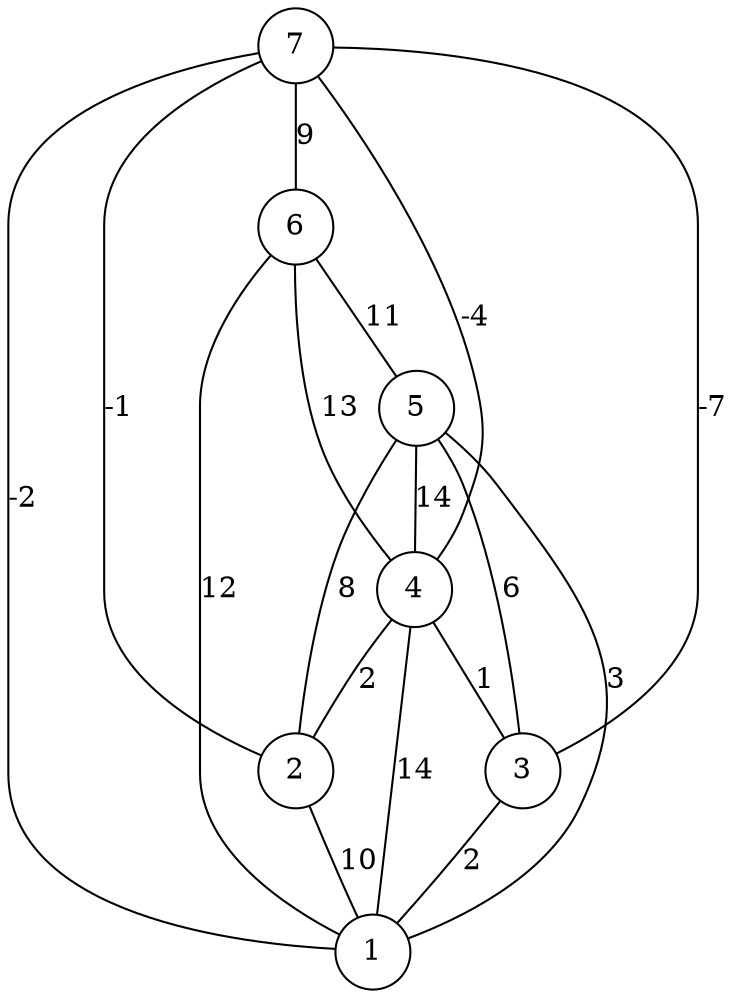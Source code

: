 graph { 
	 fontname="Helvetica,Arial,sans-serif" 
	 node [shape = circle]; 
	 7 -- 1 [label = "-2"];
	 7 -- 2 [label = "-1"];
	 7 -- 3 [label = "-7"];
	 7 -- 4 [label = "-4"];
	 7 -- 6 [label = "9"];
	 6 -- 1 [label = "12"];
	 6 -- 4 [label = "13"];
	 6 -- 5 [label = "11"];
	 5 -- 1 [label = "3"];
	 5 -- 2 [label = "8"];
	 5 -- 3 [label = "6"];
	 5 -- 4 [label = "14"];
	 4 -- 1 [label = "14"];
	 4 -- 2 [label = "2"];
	 4 -- 3 [label = "1"];
	 3 -- 1 [label = "2"];
	 2 -- 1 [label = "10"];
	 1;
	 2;
	 3;
	 4;
	 5;
	 6;
	 7;
}
